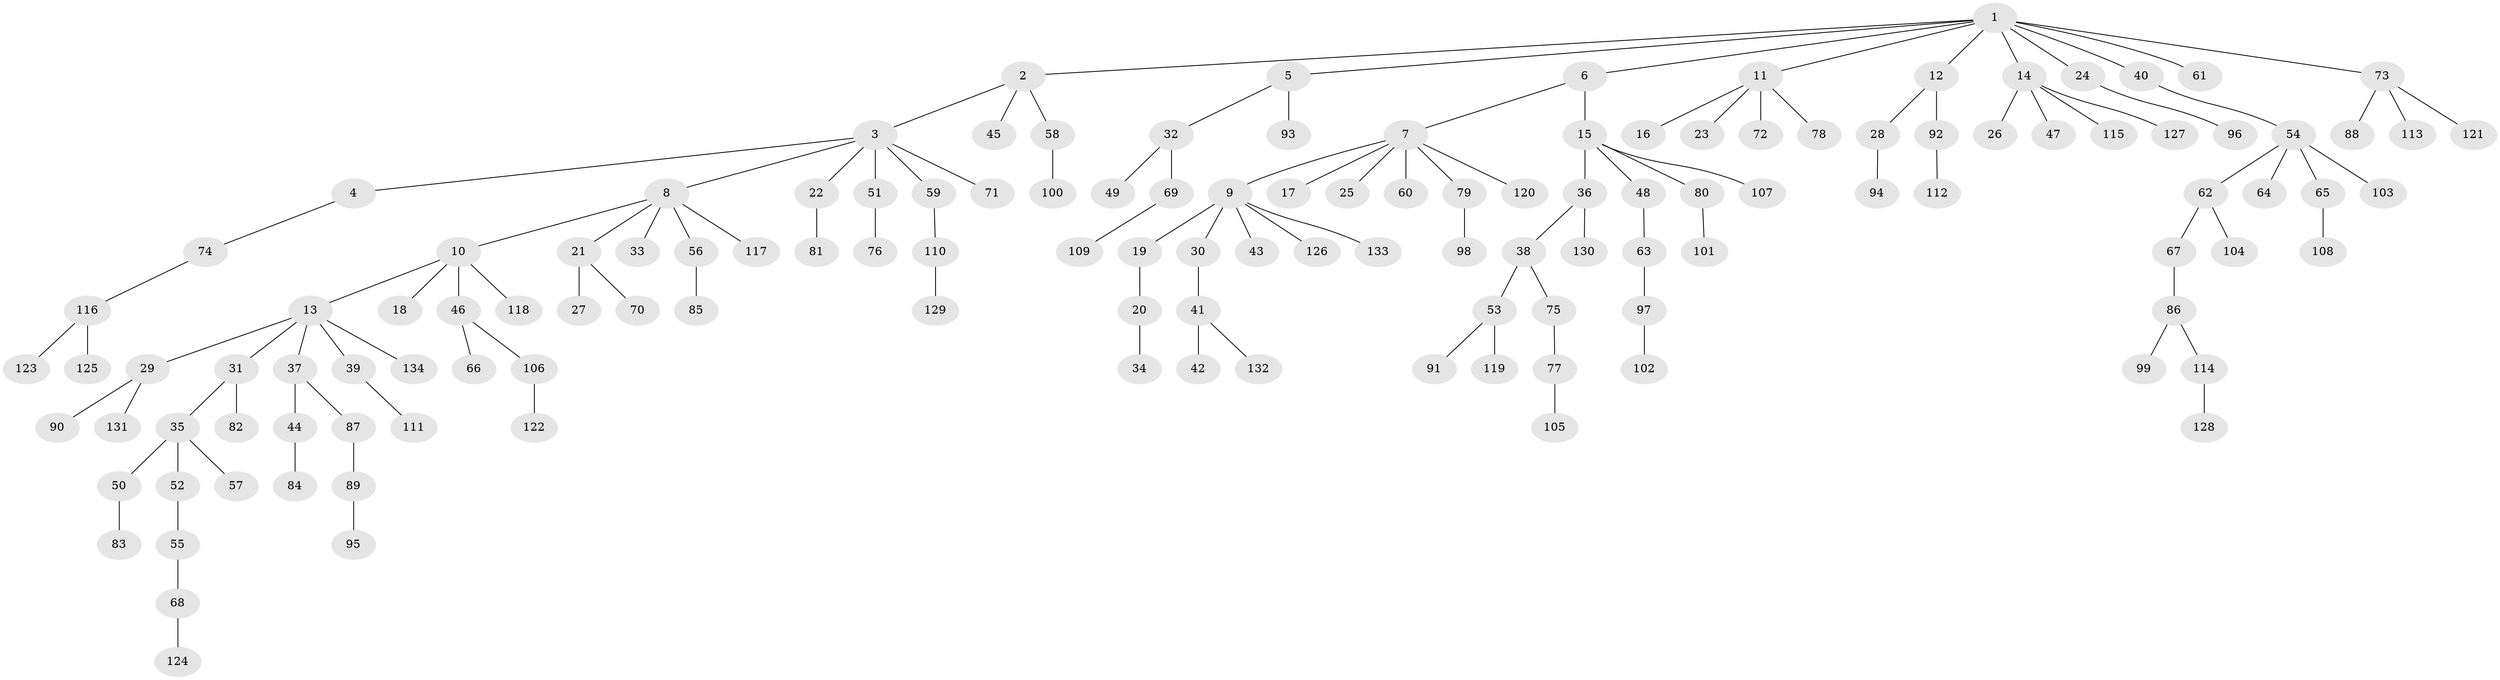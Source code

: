 // Generated by graph-tools (version 1.1) at 2025/53/03/09/25 04:53:40]
// undirected, 134 vertices, 133 edges
graph export_dot {
graph [start="1"]
  node [color=gray90,style=filled];
  1;
  2;
  3;
  4;
  5;
  6;
  7;
  8;
  9;
  10;
  11;
  12;
  13;
  14;
  15;
  16;
  17;
  18;
  19;
  20;
  21;
  22;
  23;
  24;
  25;
  26;
  27;
  28;
  29;
  30;
  31;
  32;
  33;
  34;
  35;
  36;
  37;
  38;
  39;
  40;
  41;
  42;
  43;
  44;
  45;
  46;
  47;
  48;
  49;
  50;
  51;
  52;
  53;
  54;
  55;
  56;
  57;
  58;
  59;
  60;
  61;
  62;
  63;
  64;
  65;
  66;
  67;
  68;
  69;
  70;
  71;
  72;
  73;
  74;
  75;
  76;
  77;
  78;
  79;
  80;
  81;
  82;
  83;
  84;
  85;
  86;
  87;
  88;
  89;
  90;
  91;
  92;
  93;
  94;
  95;
  96;
  97;
  98;
  99;
  100;
  101;
  102;
  103;
  104;
  105;
  106;
  107;
  108;
  109;
  110;
  111;
  112;
  113;
  114;
  115;
  116;
  117;
  118;
  119;
  120;
  121;
  122;
  123;
  124;
  125;
  126;
  127;
  128;
  129;
  130;
  131;
  132;
  133;
  134;
  1 -- 2;
  1 -- 5;
  1 -- 6;
  1 -- 11;
  1 -- 12;
  1 -- 14;
  1 -- 24;
  1 -- 40;
  1 -- 61;
  1 -- 73;
  2 -- 3;
  2 -- 45;
  2 -- 58;
  3 -- 4;
  3 -- 8;
  3 -- 22;
  3 -- 51;
  3 -- 59;
  3 -- 71;
  4 -- 74;
  5 -- 32;
  5 -- 93;
  6 -- 7;
  6 -- 15;
  7 -- 9;
  7 -- 17;
  7 -- 25;
  7 -- 60;
  7 -- 79;
  7 -- 120;
  8 -- 10;
  8 -- 21;
  8 -- 33;
  8 -- 56;
  8 -- 117;
  9 -- 19;
  9 -- 30;
  9 -- 43;
  9 -- 126;
  9 -- 133;
  10 -- 13;
  10 -- 18;
  10 -- 46;
  10 -- 118;
  11 -- 16;
  11 -- 23;
  11 -- 72;
  11 -- 78;
  12 -- 28;
  12 -- 92;
  13 -- 29;
  13 -- 31;
  13 -- 37;
  13 -- 39;
  13 -- 134;
  14 -- 26;
  14 -- 47;
  14 -- 115;
  14 -- 127;
  15 -- 36;
  15 -- 48;
  15 -- 80;
  15 -- 107;
  19 -- 20;
  20 -- 34;
  21 -- 27;
  21 -- 70;
  22 -- 81;
  24 -- 96;
  28 -- 94;
  29 -- 90;
  29 -- 131;
  30 -- 41;
  31 -- 35;
  31 -- 82;
  32 -- 49;
  32 -- 69;
  35 -- 50;
  35 -- 52;
  35 -- 57;
  36 -- 38;
  36 -- 130;
  37 -- 44;
  37 -- 87;
  38 -- 53;
  38 -- 75;
  39 -- 111;
  40 -- 54;
  41 -- 42;
  41 -- 132;
  44 -- 84;
  46 -- 66;
  46 -- 106;
  48 -- 63;
  50 -- 83;
  51 -- 76;
  52 -- 55;
  53 -- 91;
  53 -- 119;
  54 -- 62;
  54 -- 64;
  54 -- 65;
  54 -- 103;
  55 -- 68;
  56 -- 85;
  58 -- 100;
  59 -- 110;
  62 -- 67;
  62 -- 104;
  63 -- 97;
  65 -- 108;
  67 -- 86;
  68 -- 124;
  69 -- 109;
  73 -- 88;
  73 -- 113;
  73 -- 121;
  74 -- 116;
  75 -- 77;
  77 -- 105;
  79 -- 98;
  80 -- 101;
  86 -- 99;
  86 -- 114;
  87 -- 89;
  89 -- 95;
  92 -- 112;
  97 -- 102;
  106 -- 122;
  110 -- 129;
  114 -- 128;
  116 -- 123;
  116 -- 125;
}
